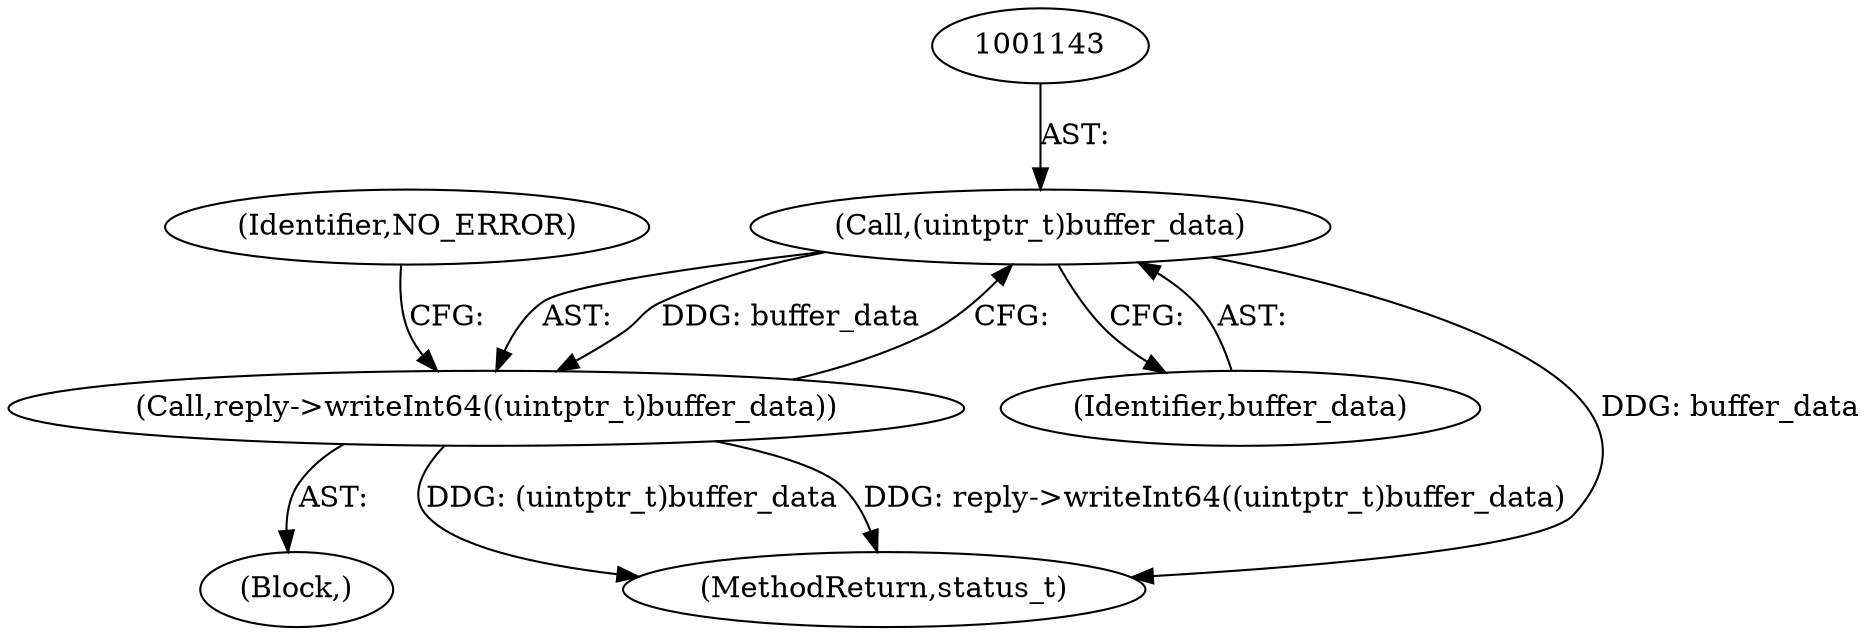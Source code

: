 digraph "0_Android_0bb5ced60304da7f61478ffd359e7ba65d72f181@pointer" {
"1001142" [label="(Call,(uintptr_t)buffer_data)"];
"1001141" [label="(Call,reply->writeInt64((uintptr_t)buffer_data))"];
"1001144" [label="(Identifier,buffer_data)"];
"1001141" [label="(Call,reply->writeInt64((uintptr_t)buffer_data))"];
"1001136" [label="(Block,)"];
"1001146" [label="(Identifier,NO_ERROR)"];
"1001142" [label="(Call,(uintptr_t)buffer_data)"];
"1001353" [label="(MethodReturn,status_t)"];
"1001142" -> "1001141"  [label="AST: "];
"1001142" -> "1001144"  [label="CFG: "];
"1001143" -> "1001142"  [label="AST: "];
"1001144" -> "1001142"  [label="AST: "];
"1001141" -> "1001142"  [label="CFG: "];
"1001142" -> "1001353"  [label="DDG: buffer_data"];
"1001142" -> "1001141"  [label="DDG: buffer_data"];
"1001141" -> "1001136"  [label="AST: "];
"1001146" -> "1001141"  [label="CFG: "];
"1001141" -> "1001353"  [label="DDG: (uintptr_t)buffer_data"];
"1001141" -> "1001353"  [label="DDG: reply->writeInt64((uintptr_t)buffer_data)"];
}
